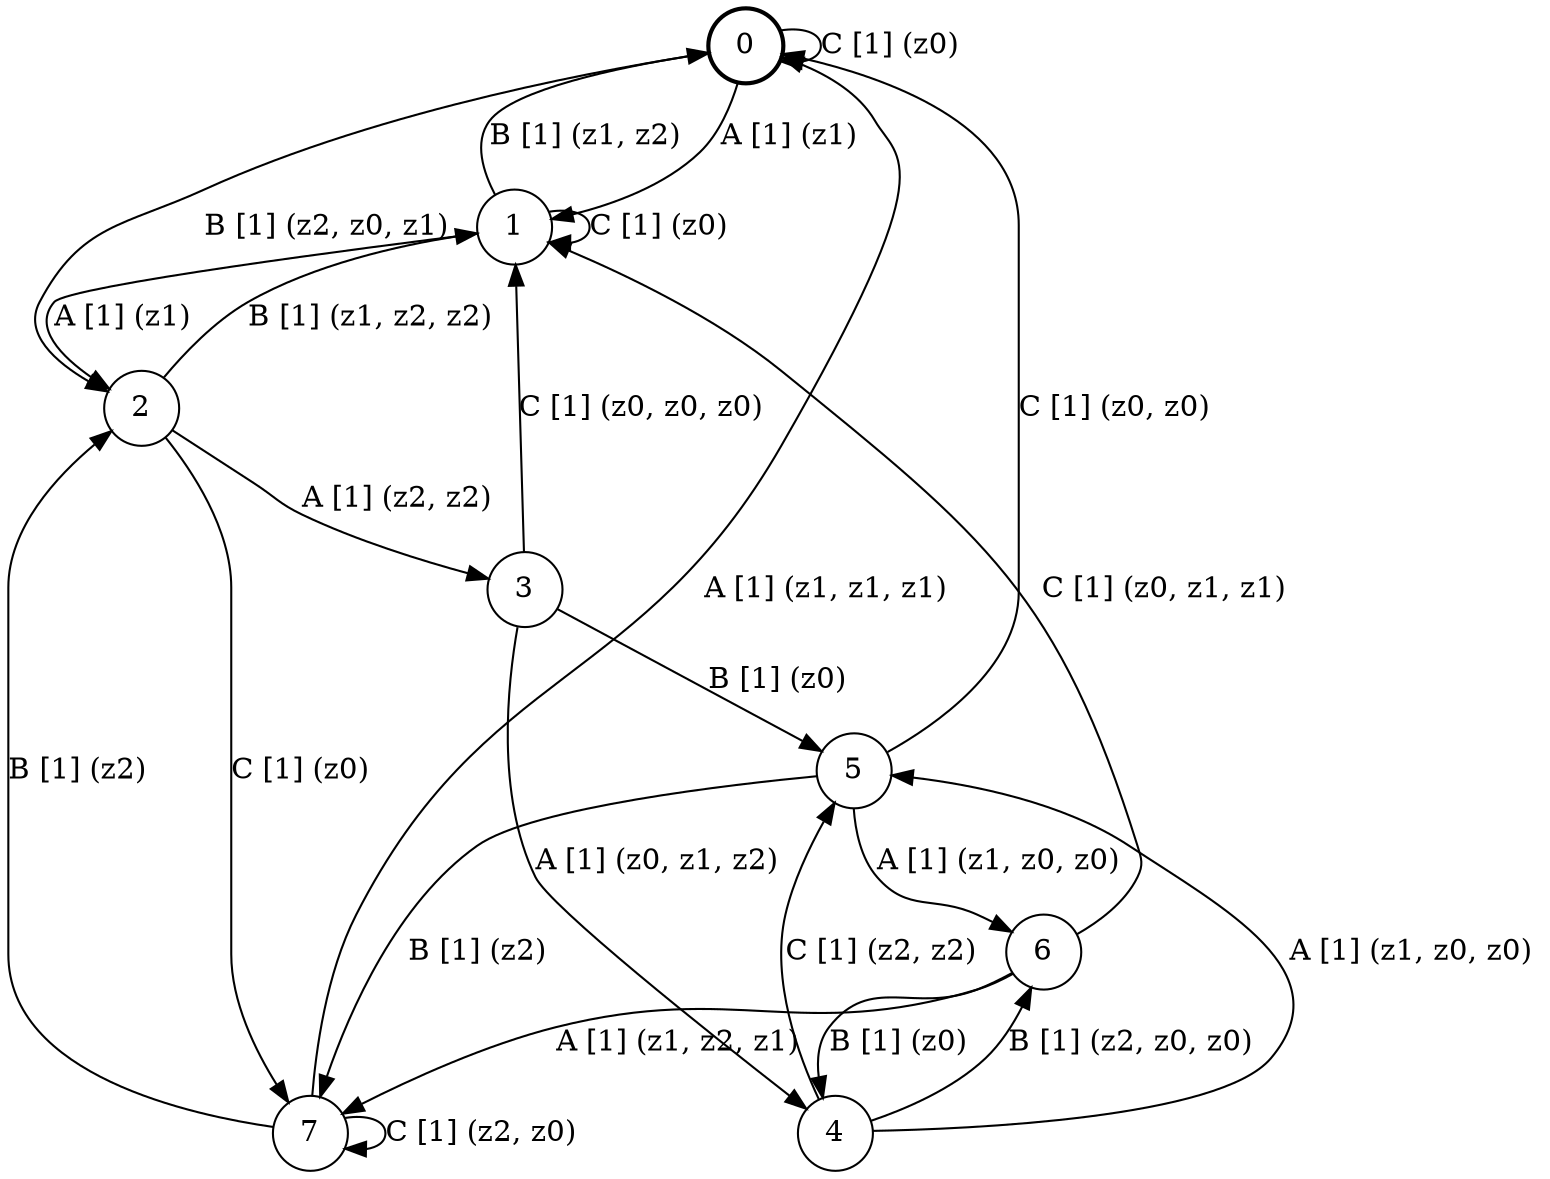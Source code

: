 # generated file, don't try to modify
# command: dot -Tpng <filename> > tree.png
digraph Automaton {
    node [shape = circle];
    0 [style = "bold"];
    0 -> 1 [label = "A [1] (z1) "];
    0 -> 2 [label = "B [1] (z2, z0, z1) "];
    0 -> 0 [label = "C [1] (z0) "];
    1 -> 2 [label = "A [1] (z1) "];
    1 -> 0 [label = "B [1] (z1, z2) "];
    1 -> 1 [label = "C [1] (z0) "];
    2 -> 3 [label = "A [1] (z2, z2) "];
    2 -> 1 [label = "B [1] (z1, z2, z2) "];
    2 -> 7 [label = "C [1] (z0) "];
    3 -> 4 [label = "A [1] (z0, z1, z2) "];
    3 -> 5 [label = "B [1] (z0) "];
    3 -> 1 [label = "C [1] (z0, z0, z0) "];
    4 -> 5 [label = "A [1] (z1, z0, z0) "];
    4 -> 6 [label = "B [1] (z2, z0, z0) "];
    4 -> 5 [label = "C [1] (z2, z2) "];
    5 -> 6 [label = "A [1] (z1, z0, z0) "];
    5 -> 7 [label = "B [1] (z2) "];
    5 -> 0 [label = "C [1] (z0, z0) "];
    6 -> 7 [label = "A [1] (z1, z2, z1) "];
    6 -> 4 [label = "B [1] (z0) "];
    6 -> 1 [label = "C [1] (z0, z1, z1) "];
    7 -> 0 [label = "A [1] (z1, z1, z1) "];
    7 -> 2 [label = "B [1] (z2) "];
    7 -> 7 [label = "C [1] (z2, z0) "];
}
